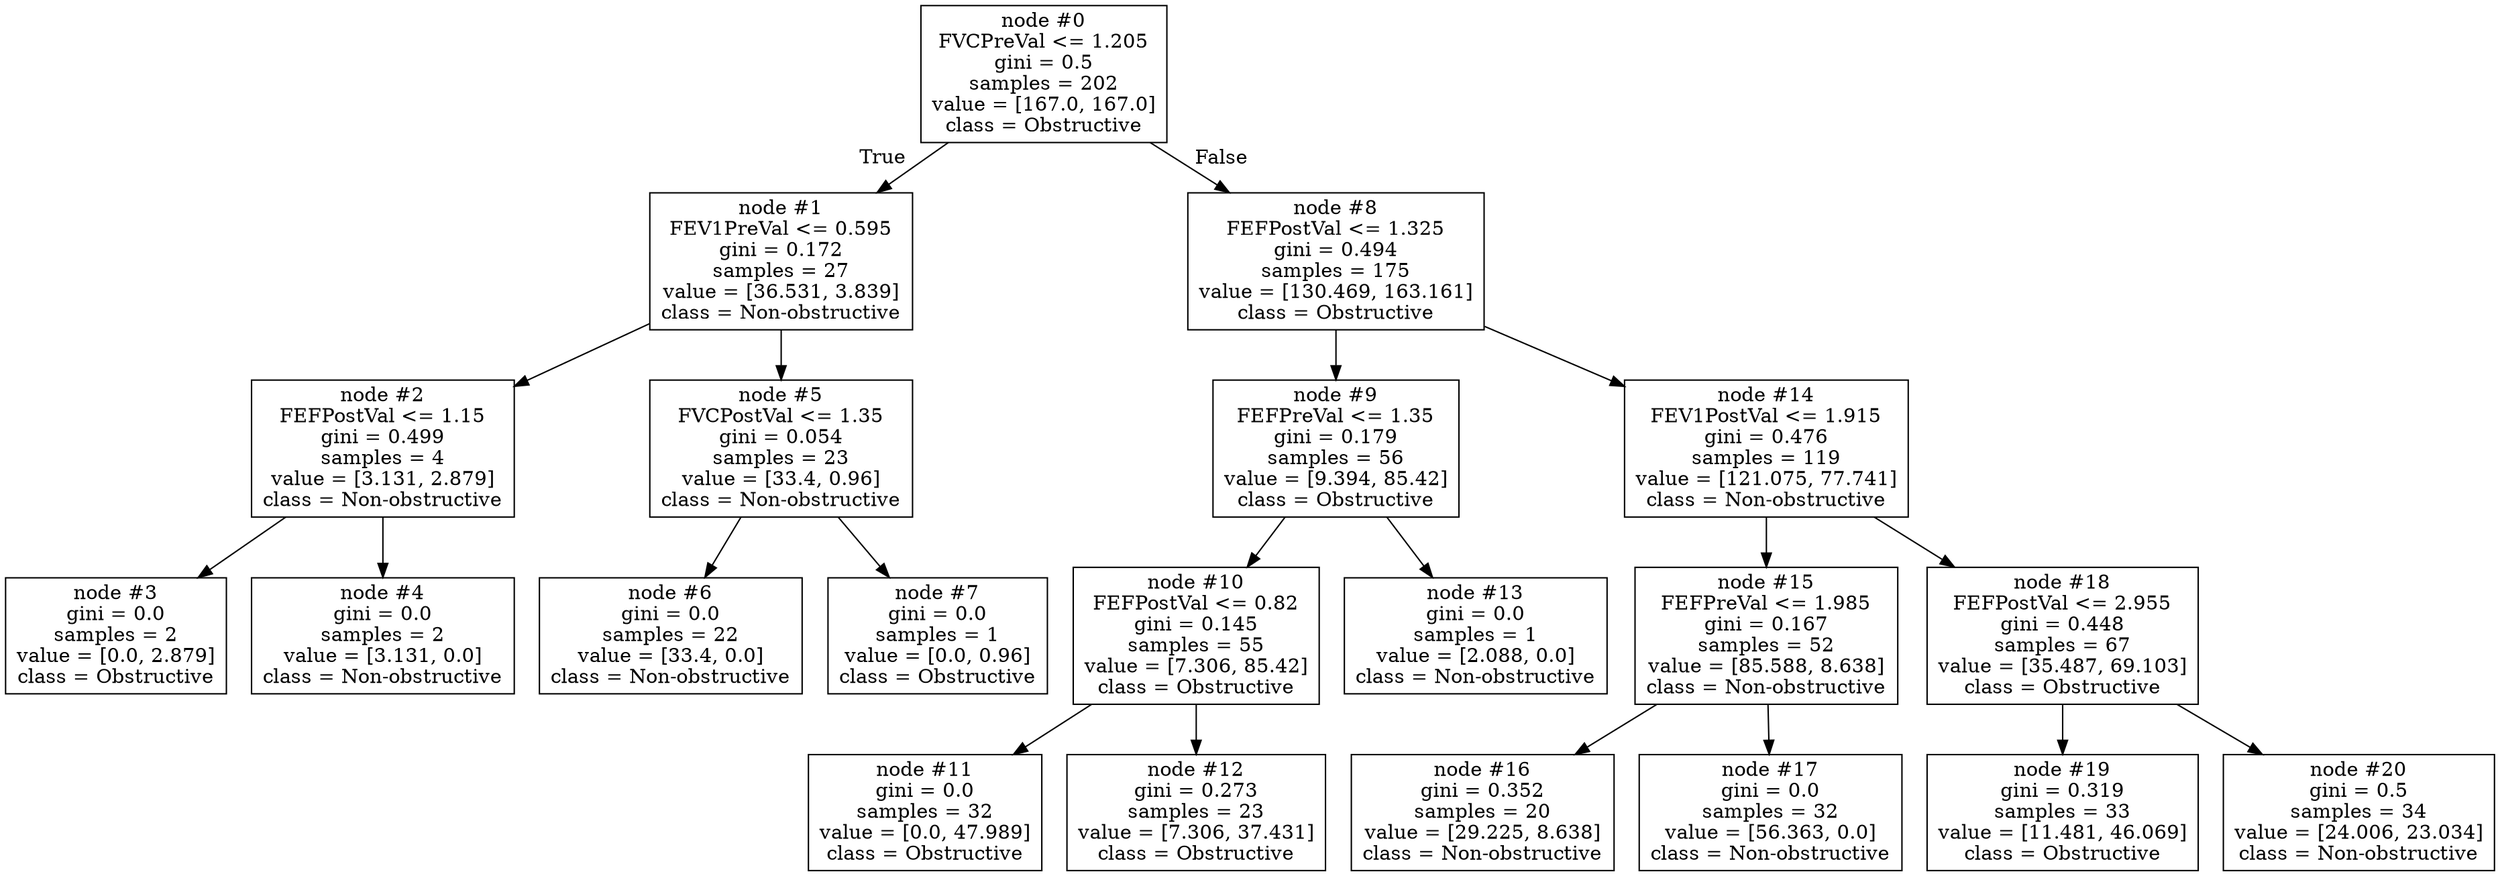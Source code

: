 digraph Tree {
node [shape=box] ;
0 [label="node #0\nFVCPreVal <= 1.205\ngini = 0.5\nsamples = 202\nvalue = [167.0, 167.0]\nclass = Obstructive"] ;
1 [label="node #1\nFEV1PreVal <= 0.595\ngini = 0.172\nsamples = 27\nvalue = [36.531, 3.839]\nclass = Non-obstructive"] ;
0 -> 1 [labeldistance=2.5, labelangle=45, headlabel="True"] ;
2 [label="node #2\nFEFPostVal <= 1.15\ngini = 0.499\nsamples = 4\nvalue = [3.131, 2.879]\nclass = Non-obstructive"] ;
1 -> 2 ;
3 [label="node #3\ngini = 0.0\nsamples = 2\nvalue = [0.0, 2.879]\nclass = Obstructive"] ;
2 -> 3 ;
4 [label="node #4\ngini = 0.0\nsamples = 2\nvalue = [3.131, 0.0]\nclass = Non-obstructive"] ;
2 -> 4 ;
5 [label="node #5\nFVCPostVal <= 1.35\ngini = 0.054\nsamples = 23\nvalue = [33.4, 0.96]\nclass = Non-obstructive"] ;
1 -> 5 ;
6 [label="node #6\ngini = 0.0\nsamples = 22\nvalue = [33.4, 0.0]\nclass = Non-obstructive"] ;
5 -> 6 ;
7 [label="node #7\ngini = 0.0\nsamples = 1\nvalue = [0.0, 0.96]\nclass = Obstructive"] ;
5 -> 7 ;
8 [label="node #8\nFEFPostVal <= 1.325\ngini = 0.494\nsamples = 175\nvalue = [130.469, 163.161]\nclass = Obstructive"] ;
0 -> 8 [labeldistance=2.5, labelangle=-45, headlabel="False"] ;
9 [label="node #9\nFEFPreVal <= 1.35\ngini = 0.179\nsamples = 56\nvalue = [9.394, 85.42]\nclass = Obstructive"] ;
8 -> 9 ;
10 [label="node #10\nFEFPostVal <= 0.82\ngini = 0.145\nsamples = 55\nvalue = [7.306, 85.42]\nclass = Obstructive"] ;
9 -> 10 ;
11 [label="node #11\ngini = 0.0\nsamples = 32\nvalue = [0.0, 47.989]\nclass = Obstructive"] ;
10 -> 11 ;
12 [label="node #12\ngini = 0.273\nsamples = 23\nvalue = [7.306, 37.431]\nclass = Obstructive"] ;
10 -> 12 ;
13 [label="node #13\ngini = 0.0\nsamples = 1\nvalue = [2.088, 0.0]\nclass = Non-obstructive"] ;
9 -> 13 ;
14 [label="node #14\nFEV1PostVal <= 1.915\ngini = 0.476\nsamples = 119\nvalue = [121.075, 77.741]\nclass = Non-obstructive"] ;
8 -> 14 ;
15 [label="node #15\nFEFPreVal <= 1.985\ngini = 0.167\nsamples = 52\nvalue = [85.588, 8.638]\nclass = Non-obstructive"] ;
14 -> 15 ;
16 [label="node #16\ngini = 0.352\nsamples = 20\nvalue = [29.225, 8.638]\nclass = Non-obstructive"] ;
15 -> 16 ;
17 [label="node #17\ngini = 0.0\nsamples = 32\nvalue = [56.363, 0.0]\nclass = Non-obstructive"] ;
15 -> 17 ;
18 [label="node #18\nFEFPostVal <= 2.955\ngini = 0.448\nsamples = 67\nvalue = [35.487, 69.103]\nclass = Obstructive"] ;
14 -> 18 ;
19 [label="node #19\ngini = 0.319\nsamples = 33\nvalue = [11.481, 46.069]\nclass = Obstructive"] ;
18 -> 19 ;
20 [label="node #20\ngini = 0.5\nsamples = 34\nvalue = [24.006, 23.034]\nclass = Non-obstructive"] ;
18 -> 20 ;
}
